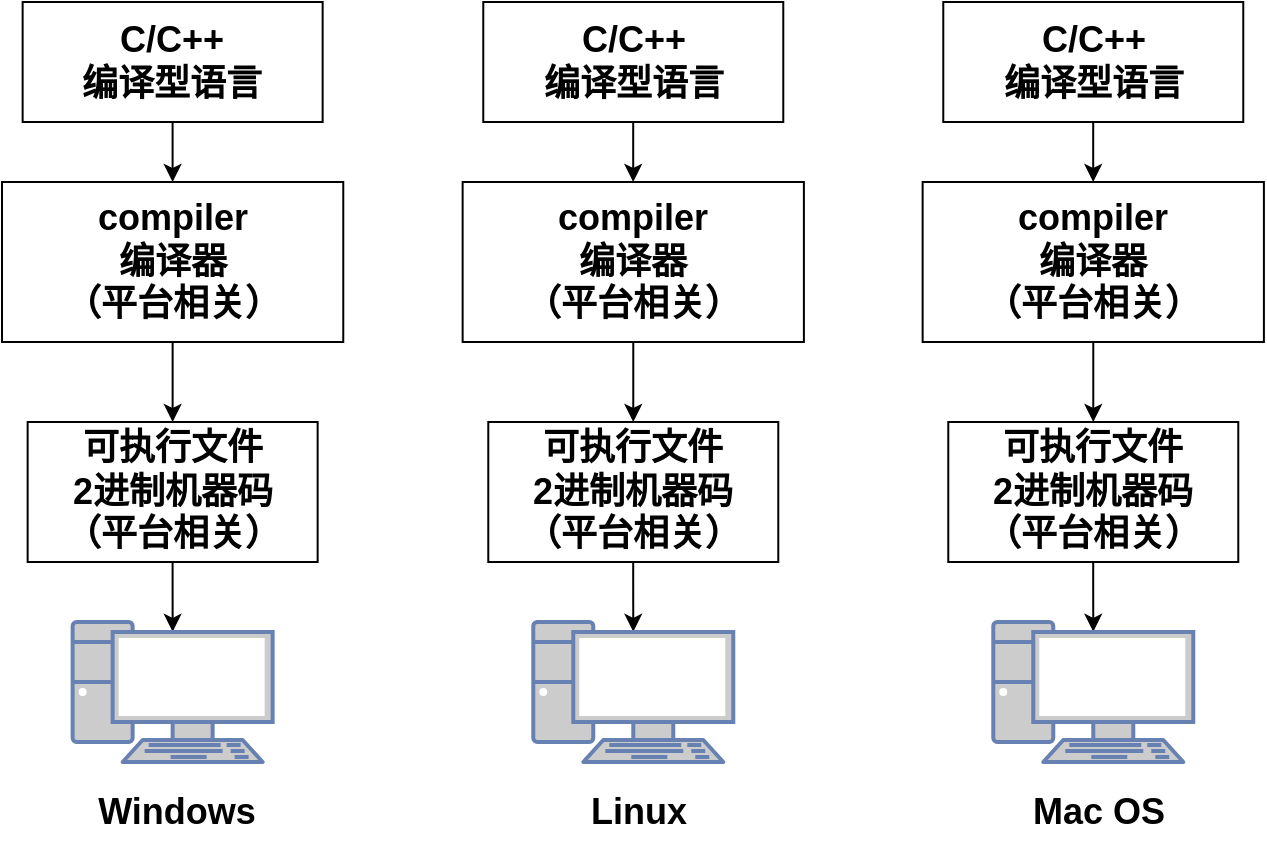 <mxfile version="21.1.8" type="github">
  <diagram name="第 1 页" id="hyaVMUEm3G7n4ij23Q75">
    <mxGraphModel dx="1674" dy="764" grid="1" gridSize="10" guides="1" tooltips="1" connect="1" arrows="1" fold="1" page="1" pageScale="1" pageWidth="827" pageHeight="1169" math="0" shadow="0">
      <root>
        <mxCell id="0" />
        <mxCell id="1" parent="0" />
        <mxCell id="HN0UdaaIFjvMUCXcc_qg-5" style="edgeStyle=orthogonalEdgeStyle;rounded=0;orthogonalLoop=1;jettySize=auto;html=1;" edge="1" parent="1" source="HN0UdaaIFjvMUCXcc_qg-3" target="HN0UdaaIFjvMUCXcc_qg-4">
          <mxGeometry relative="1" as="geometry" />
        </mxCell>
        <mxCell id="HN0UdaaIFjvMUCXcc_qg-3" value="&lt;font style=&quot;font-size: 18px;&quot;&gt;&lt;b&gt;C/C++&lt;br style=&quot;border-color: var(--border-color);&quot;&gt;编译型语言&lt;/b&gt;&lt;/font&gt;" style="rounded=0;whiteSpace=wrap;html=1;" vertex="1" parent="1">
          <mxGeometry x="90.32" y="140" width="150" height="60" as="geometry" />
        </mxCell>
        <mxCell id="HN0UdaaIFjvMUCXcc_qg-7" style="edgeStyle=orthogonalEdgeStyle;rounded=0;orthogonalLoop=1;jettySize=auto;html=1;" edge="1" parent="1" source="HN0UdaaIFjvMUCXcc_qg-4" target="HN0UdaaIFjvMUCXcc_qg-6">
          <mxGeometry relative="1" as="geometry" />
        </mxCell>
        <mxCell id="HN0UdaaIFjvMUCXcc_qg-4" value="&lt;font style=&quot;font-size: 18px;&quot;&gt;&lt;b&gt;compiler&lt;br&gt;编译器&lt;br&gt;（平台相关）&lt;br&gt;&lt;/b&gt;&lt;/font&gt;" style="rounded=0;whiteSpace=wrap;html=1;" vertex="1" parent="1">
          <mxGeometry x="80" y="230" width="170.63" height="80" as="geometry" />
        </mxCell>
        <mxCell id="HN0UdaaIFjvMUCXcc_qg-9" style="edgeStyle=orthogonalEdgeStyle;rounded=0;orthogonalLoop=1;jettySize=auto;html=1;entryX=0.5;entryY=0.07;entryDx=0;entryDy=0;entryPerimeter=0;" edge="1" parent="1" source="HN0UdaaIFjvMUCXcc_qg-6" target="HN0UdaaIFjvMUCXcc_qg-8">
          <mxGeometry relative="1" as="geometry" />
        </mxCell>
        <mxCell id="HN0UdaaIFjvMUCXcc_qg-6" value="&lt;font style=&quot;font-size: 18px;&quot;&gt;&lt;b&gt;可执行文件&lt;br&gt;&lt;/b&gt;&lt;b style=&quot;border-color: var(--border-color);&quot;&gt;2进制机器码&lt;br&gt;&lt;/b&gt;&lt;b&gt;（平台相关）&lt;br&gt;&lt;/b&gt;&lt;/font&gt;" style="rounded=0;whiteSpace=wrap;html=1;" vertex="1" parent="1">
          <mxGeometry x="92.82" y="350" width="145" height="70" as="geometry" />
        </mxCell>
        <mxCell id="HN0UdaaIFjvMUCXcc_qg-8" value="" style="fontColor=#0066CC;verticalAlign=top;verticalLabelPosition=bottom;labelPosition=center;align=center;html=1;outlineConnect=0;fillColor=#CCCCCC;strokeColor=#6881B3;gradientColor=none;gradientDirection=north;strokeWidth=2;shape=mxgraph.networks.pc;" vertex="1" parent="1">
          <mxGeometry x="115.32" y="450" width="100" height="70" as="geometry" />
        </mxCell>
        <mxCell id="HN0UdaaIFjvMUCXcc_qg-10" value="&lt;font style=&quot;font-size: 18px;&quot;&gt;&lt;b&gt;Windows&lt;/b&gt;&lt;/font&gt;" style="text;html=1;strokeColor=none;fillColor=none;align=center;verticalAlign=middle;whiteSpace=wrap;rounded=0;" vertex="1" parent="1">
          <mxGeometry x="115.32" y="530" width="105" height="30" as="geometry" />
        </mxCell>
        <mxCell id="HN0UdaaIFjvMUCXcc_qg-11" style="edgeStyle=orthogonalEdgeStyle;rounded=0;orthogonalLoop=1;jettySize=auto;html=1;" edge="1" parent="1" source="HN0UdaaIFjvMUCXcc_qg-12" target="HN0UdaaIFjvMUCXcc_qg-14">
          <mxGeometry relative="1" as="geometry" />
        </mxCell>
        <mxCell id="HN0UdaaIFjvMUCXcc_qg-12" value="&lt;font style=&quot;font-size: 18px;&quot;&gt;&lt;b&gt;C/C++&lt;br style=&quot;border-color: var(--border-color);&quot;&gt;编译型语言&lt;/b&gt;&lt;/font&gt;" style="rounded=0;whiteSpace=wrap;html=1;" vertex="1" parent="1">
          <mxGeometry x="320.64" y="140" width="150" height="60" as="geometry" />
        </mxCell>
        <mxCell id="HN0UdaaIFjvMUCXcc_qg-13" style="edgeStyle=orthogonalEdgeStyle;rounded=0;orthogonalLoop=1;jettySize=auto;html=1;" edge="1" parent="1" source="HN0UdaaIFjvMUCXcc_qg-14" target="HN0UdaaIFjvMUCXcc_qg-16">
          <mxGeometry relative="1" as="geometry" />
        </mxCell>
        <mxCell id="HN0UdaaIFjvMUCXcc_qg-14" value="&lt;font style=&quot;font-size: 18px;&quot;&gt;&lt;b&gt;compiler&lt;br&gt;编译器&lt;br&gt;（平台相关）&lt;br&gt;&lt;/b&gt;&lt;/font&gt;" style="rounded=0;whiteSpace=wrap;html=1;" vertex="1" parent="1">
          <mxGeometry x="310.32" y="230" width="170.63" height="80" as="geometry" />
        </mxCell>
        <mxCell id="HN0UdaaIFjvMUCXcc_qg-15" style="edgeStyle=orthogonalEdgeStyle;rounded=0;orthogonalLoop=1;jettySize=auto;html=1;entryX=0.5;entryY=0.07;entryDx=0;entryDy=0;entryPerimeter=0;" edge="1" parent="1" source="HN0UdaaIFjvMUCXcc_qg-16" target="HN0UdaaIFjvMUCXcc_qg-17">
          <mxGeometry relative="1" as="geometry" />
        </mxCell>
        <mxCell id="HN0UdaaIFjvMUCXcc_qg-16" value="&lt;font style=&quot;font-size: 18px;&quot;&gt;&lt;b&gt;可执行文件&lt;br&gt;&lt;/b&gt;&lt;b style=&quot;border-color: var(--border-color);&quot;&gt;2进制机器码&lt;br&gt;&lt;/b&gt;&lt;b&gt;（平台相关）&lt;br&gt;&lt;/b&gt;&lt;/font&gt;" style="rounded=0;whiteSpace=wrap;html=1;" vertex="1" parent="1">
          <mxGeometry x="323.14" y="350" width="145" height="70" as="geometry" />
        </mxCell>
        <mxCell id="HN0UdaaIFjvMUCXcc_qg-17" value="" style="fontColor=#0066CC;verticalAlign=top;verticalLabelPosition=bottom;labelPosition=center;align=center;html=1;outlineConnect=0;fillColor=#CCCCCC;strokeColor=#6881B3;gradientColor=none;gradientDirection=north;strokeWidth=2;shape=mxgraph.networks.pc;" vertex="1" parent="1">
          <mxGeometry x="345.64" y="450" width="100" height="70" as="geometry" />
        </mxCell>
        <mxCell id="HN0UdaaIFjvMUCXcc_qg-18" value="&lt;font style=&quot;font-size: 18px;&quot;&gt;&lt;b&gt;Linux&lt;/b&gt;&lt;/font&gt;" style="text;html=1;strokeColor=none;fillColor=none;align=center;verticalAlign=middle;whiteSpace=wrap;rounded=0;" vertex="1" parent="1">
          <mxGeometry x="345.64" y="530" width="105" height="30" as="geometry" />
        </mxCell>
        <mxCell id="HN0UdaaIFjvMUCXcc_qg-19" style="edgeStyle=orthogonalEdgeStyle;rounded=0;orthogonalLoop=1;jettySize=auto;html=1;" edge="1" parent="1" source="HN0UdaaIFjvMUCXcc_qg-20" target="HN0UdaaIFjvMUCXcc_qg-22">
          <mxGeometry relative="1" as="geometry" />
        </mxCell>
        <mxCell id="HN0UdaaIFjvMUCXcc_qg-20" value="&lt;font style=&quot;font-size: 18px;&quot;&gt;&lt;b&gt;C/C++&lt;br style=&quot;border-color: var(--border-color);&quot;&gt;编译型语言&lt;/b&gt;&lt;/font&gt;" style="rounded=0;whiteSpace=wrap;html=1;" vertex="1" parent="1">
          <mxGeometry x="550.64" y="140" width="150" height="60" as="geometry" />
        </mxCell>
        <mxCell id="HN0UdaaIFjvMUCXcc_qg-21" style="edgeStyle=orthogonalEdgeStyle;rounded=0;orthogonalLoop=1;jettySize=auto;html=1;" edge="1" parent="1" source="HN0UdaaIFjvMUCXcc_qg-22" target="HN0UdaaIFjvMUCXcc_qg-24">
          <mxGeometry relative="1" as="geometry" />
        </mxCell>
        <mxCell id="HN0UdaaIFjvMUCXcc_qg-22" value="&lt;font style=&quot;font-size: 18px;&quot;&gt;&lt;b&gt;compiler&lt;br&gt;编译器&lt;br&gt;（平台相关）&lt;br&gt;&lt;/b&gt;&lt;/font&gt;" style="rounded=0;whiteSpace=wrap;html=1;" vertex="1" parent="1">
          <mxGeometry x="540.32" y="230" width="170.63" height="80" as="geometry" />
        </mxCell>
        <mxCell id="HN0UdaaIFjvMUCXcc_qg-23" style="edgeStyle=orthogonalEdgeStyle;rounded=0;orthogonalLoop=1;jettySize=auto;html=1;entryX=0.5;entryY=0.07;entryDx=0;entryDy=0;entryPerimeter=0;" edge="1" parent="1" source="HN0UdaaIFjvMUCXcc_qg-24" target="HN0UdaaIFjvMUCXcc_qg-25">
          <mxGeometry relative="1" as="geometry" />
        </mxCell>
        <mxCell id="HN0UdaaIFjvMUCXcc_qg-24" value="&lt;font style=&quot;font-size: 18px;&quot;&gt;&lt;b&gt;可执行文件&lt;br&gt;&lt;/b&gt;&lt;b style=&quot;border-color: var(--border-color);&quot;&gt;2进制机器码&lt;br&gt;&lt;/b&gt;&lt;b&gt;（平台相关）&lt;br&gt;&lt;/b&gt;&lt;/font&gt;" style="rounded=0;whiteSpace=wrap;html=1;" vertex="1" parent="1">
          <mxGeometry x="553.14" y="350" width="145" height="70" as="geometry" />
        </mxCell>
        <mxCell id="HN0UdaaIFjvMUCXcc_qg-25" value="" style="fontColor=#0066CC;verticalAlign=top;verticalLabelPosition=bottom;labelPosition=center;align=center;html=1;outlineConnect=0;fillColor=#CCCCCC;strokeColor=#6881B3;gradientColor=none;gradientDirection=north;strokeWidth=2;shape=mxgraph.networks.pc;" vertex="1" parent="1">
          <mxGeometry x="575.64" y="450" width="100" height="70" as="geometry" />
        </mxCell>
        <mxCell id="HN0UdaaIFjvMUCXcc_qg-26" value="&lt;span style=&quot;font-size: 18px;&quot;&gt;&lt;b&gt;Mac OS&lt;/b&gt;&lt;/span&gt;" style="text;html=1;strokeColor=none;fillColor=none;align=center;verticalAlign=middle;whiteSpace=wrap;rounded=0;" vertex="1" parent="1">
          <mxGeometry x="575.64" y="530" width="105" height="30" as="geometry" />
        </mxCell>
      </root>
    </mxGraphModel>
  </diagram>
</mxfile>
